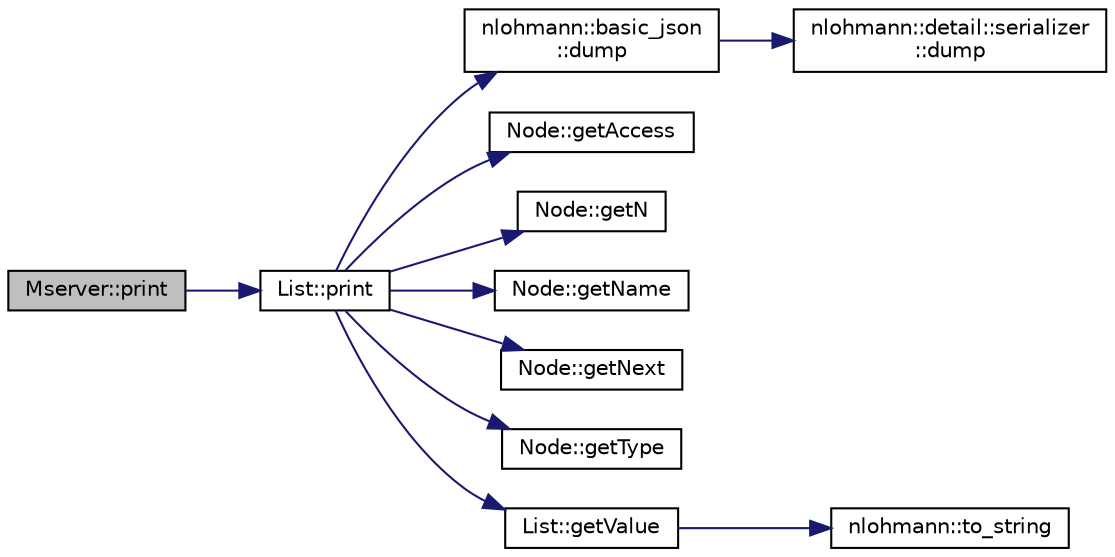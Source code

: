 digraph "Mserver::print"
{
 // LATEX_PDF_SIZE
  edge [fontname="Helvetica",fontsize="10",labelfontname="Helvetica",labelfontsize="10"];
  node [fontname="Helvetica",fontsize="10",shape=record];
  rankdir="LR";
  Node1 [label="Mserver::print",height=0.2,width=0.4,color="black", fillcolor="grey75", style="filled", fontcolor="black",tooltip="give us the status of the memory state"];
  Node1 -> Node2 [color="midnightblue",fontsize="10",style="solid",fontname="Helvetica"];
  Node2 [label="List::print",height=0.2,width=0.4,color="black", fillcolor="white", style="filled",URL="$classList.html#a2ffef25cafd0dc10d9fc0e0609a2cd37",tooltip="give us how is conformed the list"];
  Node2 -> Node3 [color="midnightblue",fontsize="10",style="solid",fontname="Helvetica"];
  Node3 [label="nlohmann::basic_json\l::dump",height=0.2,width=0.4,color="black", fillcolor="white", style="filled",URL="$classnlohmann_1_1basic__json.html#acfc564f36da667b7d9109879d34dc36c",tooltip="serialization"];
  Node3 -> Node4 [color="midnightblue",fontsize="10",style="solid",fontname="Helvetica"];
  Node4 [label="nlohmann::detail::serializer\l::dump",height=0.2,width=0.4,color="black", fillcolor="white", style="filled",URL="$classnlohmann_1_1detail_1_1serializer.html#a95460ebd1a535a543e5a0ec52e00f48b",tooltip="internal implementation of the serialization function"];
  Node2 -> Node5 [color="midnightblue",fontsize="10",style="solid",fontname="Helvetica"];
  Node5 [label="Node::getAccess",height=0.2,width=0.4,color="black", fillcolor="white", style="filled",URL="$classNode.html#a97cd94a8122c20d1faf9c327a6755547",tooltip="give us the level of access of some node"];
  Node2 -> Node6 [color="midnightblue",fontsize="10",style="solid",fontname="Helvetica"];
  Node6 [label="Node::getN",height=0.2,width=0.4,color="black", fillcolor="white", style="filled",URL="$classNode.html#afb2fedf6abbda4fbff8a3a47f53a6534",tooltip="give us the among of movements offsets from the head of the memory"];
  Node2 -> Node7 [color="midnightblue",fontsize="10",style="solid",fontname="Helvetica"];
  Node7 [label="Node::getName",height=0.2,width=0.4,color="black", fillcolor="white", style="filled",URL="$classNode.html#a3e5ac6b5881a3a9d82f3112953c1e546",tooltip="give us the name of the node"];
  Node2 -> Node8 [color="midnightblue",fontsize="10",style="solid",fontname="Helvetica"];
  Node8 [label="Node::getNext",height=0.2,width=0.4,color="black", fillcolor="white", style="filled",URL="$classNode.html#ae36639ff267d63e058ce309fde5a9913",tooltip="give us the the next node of the linked list"];
  Node2 -> Node9 [color="midnightblue",fontsize="10",style="solid",fontname="Helvetica"];
  Node9 [label="Node::getType",height=0.2,width=0.4,color="black", fillcolor="white", style="filled",URL="$classNode.html#abce0a9ddac6a5e2c0e546dbe6af02e3d",tooltip="give us the variable type inside of a node"];
  Node2 -> Node10 [color="midnightblue",fontsize="10",style="solid",fontname="Helvetica"];
  Node10 [label="List::getValue",height=0.2,width=0.4,color="black", fillcolor="white", style="filled",URL="$classList.html#ac202b09bb323818e9085e4998438988d",tooltip="give us the among of space that need to be reserved"];
  Node10 -> Node11 [color="midnightblue",fontsize="10",style="solid",fontname="Helvetica"];
  Node11 [label="nlohmann::to_string",height=0.2,width=0.4,color="black", fillcolor="white", style="filled",URL="$namespacenlohmann.html#a6ce645a0b8717757e096a5b5773b7a16",tooltip="user-defined to_string function for JSON values"];
}
